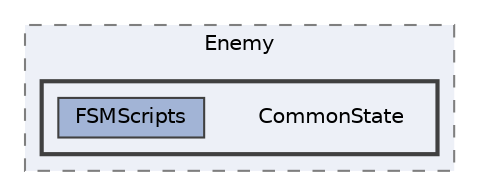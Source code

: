 digraph "004_Character/Enemy/CommonState"
{
 // LATEX_PDF_SIZE
  bgcolor="transparent";
  edge [fontname=Helvetica,fontsize=10,labelfontname=Helvetica,labelfontsize=10];
  node [fontname=Helvetica,fontsize=10,shape=box,height=0.2,width=0.4];
  compound=true
  subgraph clusterdir_47a9795922ab6cd90504fbb3d4cb8f79 {
    graph [ bgcolor="#edf0f7", pencolor="grey50", label="Enemy", fontname=Helvetica,fontsize=10 style="filled,dashed", URL="dir_47a9795922ab6cd90504fbb3d4cb8f79.html",tooltip=""]
  subgraph clusterdir_0f929ad3e3d518b6d4353d48b2a58a28 {
    graph [ bgcolor="#edf0f7", pencolor="grey25", label="", fontname=Helvetica,fontsize=10 style="filled,bold", URL="dir_0f929ad3e3d518b6d4353d48b2a58a28.html",tooltip=""]
    dir_0f929ad3e3d518b6d4353d48b2a58a28 [shape=plaintext, label="CommonState"];
  dir_219a3ff8a53cfc9d8b55063985843a45 [label="FSMScripts", fillcolor="#a2b4d6", color="grey25", style="filled", URL="dir_219a3ff8a53cfc9d8b55063985843a45.html",tooltip=""];
  }
  }
}
